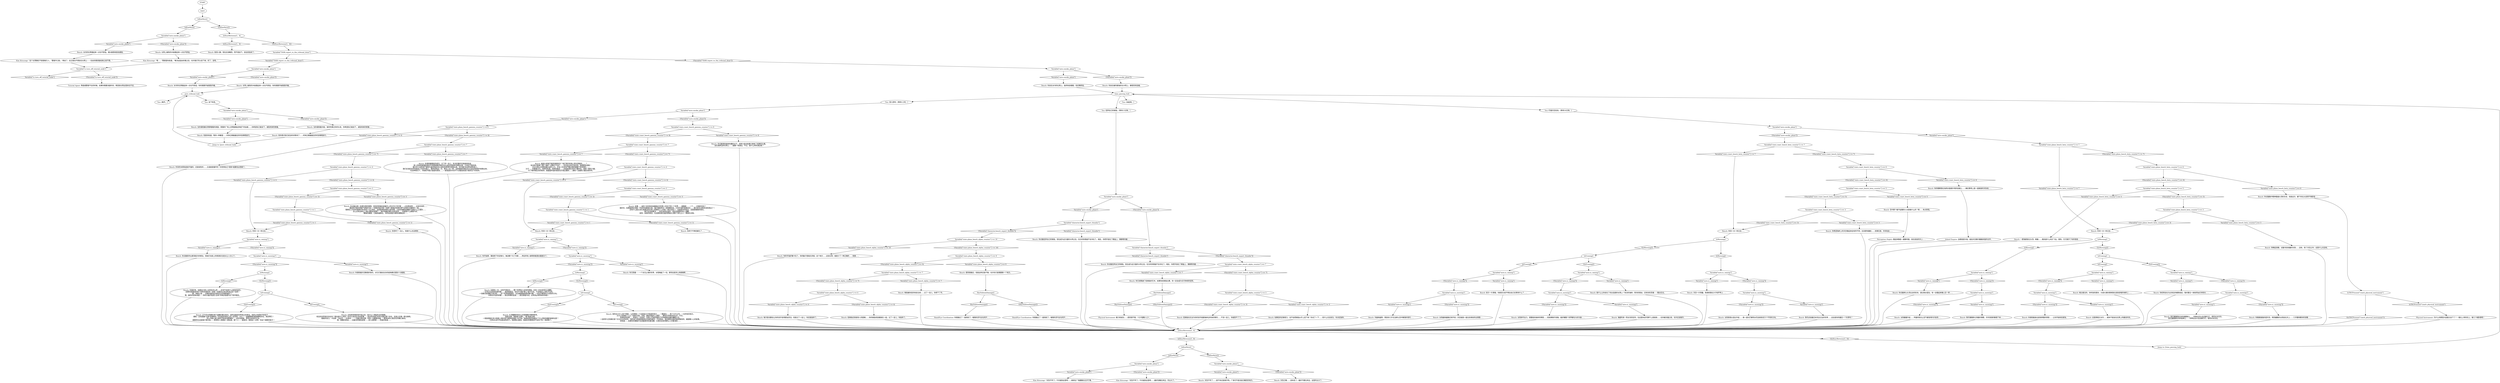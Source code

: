 # WORLD / WAITING BENCH
# a bench where you (and Kim) can sit and wait for an X amount of time so the player won't get softlocked-stuck in the game for lacking content until daychange!
# ==================================================
digraph G {
	  0 [label="START"];
	  1 [label="input"];
	  2 [label="Variable[\"stats.plaza_bench_beta_counter\"] == 3"];
	  3 [label="Variable[\"stats.plaza_bench_beta_counter\"] == 3", shape=diamond];
	  4 [label="!(Variable[\"stats.plaza_bench_beta_counter\"] == 3)", shape=diamond];
	  5 [label="Variable[\"auto.is_raining\"]"];
	  6 [label="Variable[\"auto.is_raining\"]", shape=diamond];
	  7 [label="!(Variable[\"auto.is_raining\"])", shape=diamond];
	  8 [label="Bench: 时间一分一秒过去……"];
	  9 [label="Bench: 你经常会在乌云背后的细雨线后，隐约瞥见一抹依然灿烂的阳光……"];
	  10 [label="Bench: 前方一片黑暗。你甚至已经不明白自己在等待什么了……"];
	  11 [label="Variable[\"auto.smoke_plaza\"]"];
	  12 [label="Variable[\"auto.smoke_plaza\"]", shape=diamond];
	  13 [label="!(Variable[\"auto.smoke_plaza\"])", shape=diamond];
	  14 [label="Variable[\"auto.smoke_plaza\"]"];
	  15 [label="Variable[\"auto.smoke_plaza\"]", shape=diamond];
	  16 [label="!(Variable[\"auto.smoke_plaza\"])", shape=diamond];
	  17 [label="Jump to: [time_passing_hub]"];
	  18 [label="Bench: 你试着想些新鲜有趣的点子，但努力尝试结果只换来了轻微的头痛。\n坐在海岸边的长凳上……就像一场演出。不过，是什么样的演出呢？"];
	  19 [label="Variable[\"auto.is_raining\"]"];
	  20 [label="Variable[\"auto.is_raining\"]", shape=diamond];
	  21 [label="!(Variable[\"auto.is_raining\"])", shape=diamond];
	  22 [label="Variable[\"stats.coast_bench_alpha_counter\"] == 7"];
	  23 [label="Variable[\"stats.coast_bench_alpha_counter\"] == 7", shape=diamond];
	  24 [label="!(Variable[\"stats.coast_bench_alpha_counter\"] == 7)", shape=diamond];
	  25 [label="Bench: 冰冷的石凳看起来一点也不舒适。烟头散落地到处都是。"];
	  26 [label="Variable[\"stats.plaza_bench_gamma_counter\"] >= 8"];
	  27 [label="Variable[\"stats.plaza_bench_gamma_counter\"] >= 8", shape=diamond];
	  28 [label="!(Variable[\"stats.plaza_bench_gamma_counter\"] >= 8)", shape=diamond];
	  29 [label="Bench: 这里黑暗又冰冷……根本不是坐在石凳上的最佳时间。"];
	  30 [label="Variable[\"auto.is_raining\"]"];
	  31 [label="Variable[\"auto.is_raining\"]", shape=diamond];
	  32 [label="!(Variable[\"auto.is_raining\"])", shape=diamond];
	  33 [label="Bench: 是什么让你坐在了完全湿透的长凳上？荒凉的海岸，阴冷的雨丝，还有你的灵魂——黯淡无光。"];
	  34 [label="Variable[\"auto.smoke_plaza\"]"];
	  35 [label="Variable[\"auto.smoke_plaza\"]", shape=diamond];
	  36 [label="!(Variable[\"auto.smoke_plaza\"])", shape=diamond];
	  37 [label="Bench: 太阳渐渐落到地平线之后，却只让人想起失去的痛楚。\n死后的世界真实存在吗？那会是什么样的？你可以亲自去寻找答案……而且你本就已经多次接近那个存在。还是让往事一笔勾销吧。\n看看你自己，卡拉斯・马佐夫。一定是你……一切都合情合理。所有一切都能说通。一颗革命的心脏还在你胸口跳动。\n嗯，甜蜜的焦油……沿着你的喉咙滚落……深入到肺里……完美的味道……"];
	  38 [label="Variable[\"stats.coast_bench_gamma_counter\"] == 7"];
	  39 [label="Variable[\"stats.coast_bench_gamma_counter\"] == 7", shape=diamond];
	  40 [label="!(Variable[\"stats.coast_bench_gamma_counter\"] == 7)", shape=diamond];
	  41 [label="Bench: 你试着捻弄自己的拇指，但在成为这方面的大师之后，往日的热情就不复存在了。相反，你把手放在了膝盖上，静静等待着……"];
	  42 [label="Variable[\"TASK.report_to_the_tribunal_done\"]"];
	  43 [label="Variable[\"TASK.report_to_the_tribunal_done\"]", shape=diamond];
	  44 [label="!(Variable[\"TASK.report_to_the_tribunal_done\"])", shape=diamond];
	  45 [label="Variable[\"stats.coast_bench_beta_counter\"] == 3"];
	  46 [label="Variable[\"stats.coast_bench_beta_counter\"] == 3", shape=diamond];
	  47 [label="!(Variable[\"stats.coast_bench_beta_counter\"] == 3)", shape=diamond];
	  48 [label="Variable[\"character.bench_expert_thumbs\"]"];
	  49 [label="Variable[\"character.bench_expert_thumbs\"]", shape=diamond];
	  50 [label="!(Variable[\"character.bench_expert_thumbs\"])", shape=diamond];
	  51 [label="Bench: 天色不早了……差不多还是离开吧。广场可不是流浪汉睡觉的地方。"];
	  52 [label="Bench: 头顶耀眼的阳光让你很难集中精神思考。\n我是法律。我就是*法律*。*我*就是法律。\n一首旋律能在多大程度上填补爱凡客那咄咄逼人的节拍？难道他真的捣鼓出了什么特别有趣的新鲜玩意？\n一定有办法打开这扇该死的门。简直难以置信。难道还有警察进不去的门吗！真是够了。"];
	  53 [label="Bench: 你凝视着眼前的虚无，过了好一会儿，你决定最好还是继续前进。\n感人的财政紧缩和放松市场管制能将瑞瓦肖从战后的绝境中拯救出来。它肯定不能失败。\n强大的工会和资产国有化能将瑞瓦肖从战后的绝境中拯救出来。也许我们应该吃掉有钱人。\n我们应该赶走所有偷走工作的外国人，既然说到这一点，那女人也一样。这样就能将瑞瓦肖从战后的绝境中拯救出来。\n在这种情况下，节制和平衡才是基本原则……一条笔直的中间不干涉路线有助于维持当下的现状。"];
	  54 [label="Variable[\"character.bench_expert_thumbs\"]"];
	  55 [label="Variable[\"character.bench_expert_thumbs\"]", shape=diamond];
	  56 [label="!(Variable[\"character.bench_expert_thumbs\"])", shape=diamond];
	  57 [label="Hand/Eye Coordination: 你很接近了！就快到了。极限的灵巧近在咫尺……"];
	  58 [label="Bench: 夜深人静。现在应该睡觉，而不是坐下。该去找张床了。"];
	  59 [label="Bench: 时间的本质到底是平面的，还是线性的……又或者是循环的？你觉得自己*很快*就要找出答案了。"];
	  60 [label="Inland Empire: 全都是因为钱。就连天空都闪耀着财富的光环。"];
	  61 [label="You: 坐下休息。"];
	  62 [label="IsKimHere()"];
	  63 [label="IsKimHere()", shape=diamond];
	  64 [label="!(IsKimHere())", shape=diamond];
	  65 [label="You: 深入思考。[等待1小时。]"];
	  66 [label="IsEvening()"];
	  67 [label="IsEvening()", shape=diamond];
	  68 [label="!(IsEvening())", shape=diamond];
	  69 [label="Variable[\"stats.coast_bench_gamma_counter\"] == 3"];
	  70 [label="Variable[\"stats.coast_bench_gamma_counter\"] == 3", shape=diamond];
	  71 [label="!(Variable[\"stats.coast_bench_gamma_counter\"] == 3)", shape=diamond];
	  72 [label="Variable[\"auto.is_raining\"]"];
	  73 [label="Variable[\"auto.is_raining\"]", shape=diamond];
	  74 [label="!(Variable[\"auto.is_raining\"])", shape=diamond];
	  75 [label="Variable[\"auto.is_raining\"]"];
	  76 [label="Variable[\"auto.is_raining\"]", shape=diamond];
	  77 [label="!(Variable[\"auto.is_raining\"])", shape=diamond];
	  78 [label="Bench: 正午的太阳朝你洒下温暖的春日阳光。虽然没能给你带来太多想法，但却让你感到平和安宁……\n硬核！还有超越*亢奋*的限制吗？你还能变得多么的人世罕有，伙计？！超越障碍的极端硬核存在，狗杂种们！\n怎么可能让爱凡客的节拍变得更硬核？！肯定有更新、更有实验性的方法。\n麻醉药在这座镇子里泛滥……真得有人清理这一团乱麻。那个人——就是你。相信这一点吧，你这个麻醉药疯子！"];
	  79 [label="Bench: 你试着去想一些更实质的事情，但你的思绪总是被手上的文书工作打断……之后再说吧……总有时间的……\n要是有可能将明星气质提升到一个崭新的层次呢？将那个表情还有那份神气活现的文雅再升一级……\n警察在工作的时候稍作休息是十分正常的。这样能帮助预防过度劳累，以防你需要追捕骗子或者什么之类的……\n怎么还有这种让人难以置信的智障？！每件事最后都以失败告终……你就是什么都做不好。\n撕裂的痛楚。它越来越靠近。你的血液因为期待沸腾起来……"];
	  80 [label="Bench: 但是你知道，等待一种奢望……时钟正朝着最后的时刻嘀嗒前行。"];
	  81 [label="Bench: 你的手指好像卡住了。你的脑子里毫无灵感。这个地方……这张长凳，就是少了一种正确的……氛围……"];
	  82 [label="Variable[\"auto.smoke_plaza\"]"];
	  83 [label="Variable[\"auto.smoke_plaza\"]", shape=diamond];
	  84 [label="!(Variable[\"auto.smoke_plaza\"])", shape=diamond];
	  85 [label="Bench: 捻拇指还真是惊人的困难……你的拇指老是缠绕在一起。过了一会儿，你放弃了。"];
	  86 [label="IsEvening()"];
	  87 [label="IsEvening()", shape=diamond];
	  88 [label="!(IsEvening())", shape=diamond];
	  89 [label="Bench: 你沉思着——一个永无止境的冬季，冰雪掩盖了一切。那将会是多么地艰难啊……"];
	  90 [label="Bench: 你思考了一会儿，但是什么也没想到……"];
	  91 [label="HasVolitionDamage()"];
	  92 [label="HasVolitionDamage()", shape=diamond];
	  93 [label="!(HasVolitionDamage())", shape=diamond];
	  94 [label="Bench: 冰冷的石凳看起来一点也不舒适。你的肩膀开始隐隐作痛。"];
	  95 [label="Bench: 你眯起双眼，试着寻找有趣的东西……没有，除了天空之外，这里什么也没有。"];
	  96 [label="Variable[\"stats.coast_bench_beta_counter\"] == 5"];
	  97 [label="Variable[\"stats.coast_bench_beta_counter\"] == 5", shape=diamond];
	  98 [label="!(Variable[\"stats.coast_bench_beta_counter\"] == 5)", shape=diamond];
	  99 [label="Variable[\"stats.coast_bench_gamma_counter\"] >= 8"];
	  100 [label="Variable[\"stats.coast_bench_gamma_counter\"] >= 8", shape=diamond];
	  101 [label="!(Variable[\"stats.coast_bench_gamma_counter\"] >= 8)", shape=diamond];
	  102 [label="Bench: 捻拇指也无法为你的双手抵御海岸边吹来的寒风……不消一会儿，你就受不了了。"];
	  103 [label="Bench: 相比看见的，你听到的更多，大滴大滴的雨降落在逐渐变暗的地砖上……"];
	  104 [label="Bench: 你勉勉强强仰望天空，明亮耀眼的太阳挂在天上……几乎要刺瞎你的双眼……"];
	  105 [label="IsEvening()"];
	  106 [label="IsEvening()", shape=diamond];
	  107 [label="!(IsEvening())", shape=diamond];
	  108 [label="Bench: 你凝视着天空飘落的雪花，对它们错综复杂的结构模式感到十分疑惑。"];
	  109 [label="Bench: 你坐在冰冷的石凳上。虽然有些粗糙，但还算舒适。"];
	  110 [label="Variable[\"auto.smoke_plaza\"]"];
	  111 [label="Variable[\"auto.smoke_plaza\"]", shape=diamond];
	  112 [label="!(Variable[\"auto.smoke_plaza\"])", shape=diamond];
	  113 [label="Variable[\"stats.plaza_bench_beta_counter\"] == 5"];
	  114 [label="Variable[\"stats.plaza_bench_beta_counter\"] == 5", shape=diamond];
	  115 [label="!(Variable[\"stats.plaza_bench_beta_counter\"] == 5)", shape=diamond];
	  116 [label="Bench: 你已经精通了捻拇指的艺术。如果有捻拇指比赛，你一定会成为无可争辩的冠军。"];
	  117 [label="Bench: 雪花述说着还未完全过去的冬季……这会是你的最后一个冬季吗？"];
	  118 [label="Bench: 海面吹来一阵冰冷的狂风，在这里休息可算不上是愉快……在你被冻僵之前，也许应该离开。"];
	  119 [label="IsKimHere()"];
	  120 [label="IsKimHere()", shape=diamond];
	  121 [label="!(IsKimHere())", shape=diamond];
	  122 [label="Kim Kitsuragi: “天色不早了。今天就到这里吧……继续在广场磨蹭也无济于事。”"];
	  123 [label="Jump to: [post_tribunal_hub]"];
	  124 [label="Bench: 感觉很接近，但是这样还是不够。也许你只是需要换一个地方。"];
	  125 [label="Kim Kitsuragi: “这个长凳确实不是很吸引人，”警督开口到。“再说了，反正我也不想坐在长凳上——在凶杀案调查结束之前不想。”"];
	  126 [label="Bench: 太阳越来越接近地平线；天空就是一副五彩缤纷的全景图……"];
	  127 [label="Kim Kitsuragi: “天色不早了。今天就到这里吧……最好别睡在岸边，风太大了。”"];
	  128 [label="IsEvening()"];
	  129 [label="IsEvening()", shape=diamond];
	  130 [label="!(IsEvening())", shape=diamond];
	  131 [label="Variable[\"stats.plaza_bench_beta_counter\"] == 6"];
	  132 [label="Variable[\"stats.plaza_bench_beta_counter\"] == 6", shape=diamond];
	  133 [label="!(Variable[\"stats.plaza_bench_beta_counter\"] == 6)", shape=diamond];
	  134 [label="Bench: 长凳上破败的木板看起来一点也不舒适。"];
	  135 [label="Bench: 你坐在被风腐蚀的长木凳上，脚感觉有些痛。"];
	  136 [label="IsHourBetween(1, 6)"];
	  137 [label="IsHourBetween(1, 6)", shape=diamond];
	  138 [label="!(IsHourBetween(1, 6))", shape=diamond];
	  139 [label="Variable[\"auto.smoke_plaza\"]"];
	  140 [label="Variable[\"auto.smoke_plaza\"]", shape=diamond];
	  141 [label="!(Variable[\"auto.smoke_plaza\"])", shape=diamond];
	  142 [label="Variable[\"stats.coast_bench_gamma_counter\"] >= 4"];
	  143 [label="Variable[\"stats.coast_bench_gamma_counter\"] >= 4", shape=diamond];
	  144 [label="!(Variable[\"stats.coast_bench_gamma_counter\"] >= 4)", shape=diamond];
	  145 [label="Variable[\"stats.plaza_bench_gamma_counter\"] == 7"];
	  146 [label="Variable[\"stats.plaza_bench_gamma_counter\"] == 7", shape=diamond];
	  147 [label="!(Variable[\"stats.plaza_bench_gamma_counter\"] == 7)", shape=diamond];
	  148 [label="Bench: 你很好奇，如果自己登上太阳会怎么样……应该不会是什么愉快的经历。\n如果你是激进的地下同性恋组织的一员呢？你甚至从来没考虑过这个选项！\n嗯，种族之谜……如果你能回应测颅先生的挑衅就好了。\n啊，蜂鸣声逐渐消逝……你的大脑开始深入思考*多喝点甜酒*这个哲学理念。"];
	  149 [label="Bench: 当你凝视着石凳那粗糙的表面，周围的广场上还残留着战争留下的血痕……你希望自己能坐下，减轻肉体的疼痛。"];
	  150 [label="IsHourBetween(1,  6)"];
	  151 [label="IsHourBetween(1,  6)", shape=diamond];
	  152 [label="!(IsHourBetween(1,  6))", shape=diamond];
	  153 [label="Bench: 一群海鸥掠过头顶，朝着……鬼知道什么地方飞去。很快，它们离开了你的视线……"];
	  154 [label="Bench: 你试着集中精神看着头顶的天空，但是这次，脚下的石头变得不再舒适……"];
	  155 [label="Variable[\"stats.plaza_bench_beta_counter\"] >= 7"];
	  156 [label="Variable[\"stats.plaza_bench_beta_counter\"] >= 7", shape=diamond];
	  157 [label="!(Variable[\"stats.plaza_bench_beta_counter\"] >= 7)", shape=diamond];
	  158 [label="Bench: 你希望海岸上的天空看起来会有所不同，应该更有趣些……但事实是，并非如此……"];
	  159 [label="Variable[\"stats.plaza_bench_alpha_counter\"] >= 4"];
	  160 [label="Variable[\"stats.plaza_bench_alpha_counter\"] >= 4", shape=diamond];
	  161 [label="!(Variable[\"stats.plaza_bench_alpha_counter\"] >= 4)", shape=diamond];
	  162 [label="Variable[\"stats.coast_bench_alpha_counter\"] >= 3"];
	  163 [label="Variable[\"stats.coast_bench_alpha_counter\"] >= 3", shape=diamond];
	  164 [label="!(Variable[\"stats.coast_bench_alpha_counter\"] >= 3)", shape=diamond];
	  165 [label="Bench: 你试着辨认头顶云朵的形状。透过雨水望去，有一朵看起来像土豆一样……"];
	  166 [label="Bench: 太阳渐渐从浪尖升起……每一道光芒都将水花反射到百万个不同的方向。"];
	  167 [label="Bench: 时间一分一秒过去……"];
	  168 [label="Bench: 夜色在沙子上投下阴影，让你想到一个全部由沙子构成的地方……一眼望去——除了沙子之外，一无所有的地方。\n沙子让你想到了尘土飞扬的平原。天啦，要是你能向上漫游……野性在呼唤你的名字，牛仔。\n你想到你的枪……希望它一切安好。你真心开始后悔自己对待随身武器的糟糕方式。\n一击即溃·迈克确实是个无与伦比的冠军，他的体力和精神是绝对完美的典范，不仅如此，他还拥有你能所能想象到的、最鼓舞人心的故事。\n你知道……如果你的静脉中流淌着更多吡嚯浣酮，日落也会变得更让人印象深刻……"];
	  169 [label="Bench: 长凳上破败的木板看起来一点也不舒适。你的肩膀开始隐隐作痛。"];
	  170 [label="Bench: 但你意识到已经没时间等待了……时钟正朝着最后的时刻嘀嗒前行。"];
	  171 [label="Bench: 你试着捻弄自己的拇指，但在成为这方面的大师之后，往日的热情就不复存在了。相反，你把手放在了膝盖上，静静等待着……"];
	  172 [label="Variable[\"stats.plaza_bench_alpha_counter\"] == 9"];
	  173 [label="Variable[\"stats.plaza_bench_alpha_counter\"] == 9", shape=diamond];
	  174 [label="!(Variable[\"stats.plaza_bench_alpha_counter\"] == 9)", shape=diamond];
	  175 [label="Bench: 空中那个极不起眼的小点是做什么的？嗯……有点奇怪。"];
	  176 [label="Variable[\"stats.coast_bench_beta_counter\"] >= 7"];
	  177 [label="Variable[\"stats.coast_bench_beta_counter\"] >= 7", shape=diamond];
	  178 [label="!(Variable[\"stats.coast_bench_beta_counter\"] >= 7)", shape=diamond];
	  179 [label="IsMorning()"];
	  180 [label="IsMorning()", shape=diamond];
	  181 [label="!(IsMorning())", shape=diamond];
	  182 [label="Bench: 拇指被你捻的有些生疼……过了一会儿，你停下了手。"];
	  183 [label="Bench: 雪花慢慢穿过清晨的薄雾，洋洋洒洒的飘落下来……"];
	  184 [label="Variable[\"auto.is_snowing\"]"];
	  185 [label="Variable[\"auto.is_snowing\"]", shape=diamond];
	  186 [label="!(Variable[\"auto.is_snowing\"])", shape=diamond];
	  187 [label="Bench: 天色已晚……该休息了。最好不要在岸边，这里风太大了。"];
	  188 [label="Variable[\"auto.is_raining\"]"];
	  189 [label="Variable[\"auto.is_raining\"]", shape=diamond];
	  190 [label="!(Variable[\"auto.is_raining\"])", shape=diamond];
	  191 [label="Variable[\"stats.plaza_bench_gamma_counter\"] == 3"];
	  192 [label="Variable[\"stats.plaza_bench_gamma_counter\"] == 3", shape=diamond];
	  193 [label="!(Variable[\"stats.plaza_bench_gamma_counter\"] == 3)", shape=diamond];
	  194 [label="Physical Instrument: 为什么你那团大屁股又坐下了？！看在上帝的份上，做几个俯卧撑吧！"];
	  195 [label="Kim Kitsuragi: “嗯……”警督望向街道。“解决这起凶杀案之后，也许我们可以坐下来。好了，走吧。”"];
	  196 [label="Tutorial Agent: 等曷城警督不在的时候，如果你需要消遣时间，再回到长凳这里来也不迟。"];
	  198 [label="Bench: 如果捻的足够用力，会不会把拇指从手上捻下来？你试了一下……但什么也没发生。你决定放弃。"];
	  199 [label="Bench: 天越来越黑，黑到你几乎无法辨认空中飘落的雪花……"];
	  200 [label="Variable[\"auto.is_snowing\"]"];
	  201 [label="Variable[\"auto.is_snowing\"]", shape=diamond];
	  202 [label="!(Variable[\"auto.is_snowing\"])", shape=diamond];
	  203 [label="Variable[\"auto.smoke_plaza\"]"];
	  204 [label="Variable[\"auto.smoke_plaza\"]", shape=diamond];
	  205 [label="!(Variable[\"auto.smoke_plaza\"])", shape=diamond];
	  206 [label="Bench: 你试着探寻出更深层次的想法，但拍打在脸上的雨滴实在是太让人分心了。"];
	  207 [label="Perception (Sight): 看起来像是一艘静风舰，挂在高高的天上……"];
	  208 [label="post_tribunal_hub"];
	  209 [label="You: [离开。]"];
	  210 [label="Variable[\"auto.smoke_plaza\"]"];
	  211 [label="Variable[\"auto.smoke_plaza\"]", shape=diamond];
	  212 [label="!(Variable[\"auto.smoke_plaza\"])", shape=diamond];
	  213 [label="Variable[\"auto.smoke_plaza\"]"];
	  214 [label="Variable[\"auto.smoke_plaza\"]", shape=diamond];
	  215 [label="!(Variable[\"auto.smoke_plaza\"])", shape=diamond];
	  216 [label="Variable[\"stats.plaza_bench_alpha_counter\"] >= 7"];
	  217 [label="Variable[\"stats.plaza_bench_alpha_counter\"] >= 7", shape=diamond];
	  218 [label="!(Variable[\"stats.plaza_bench_alpha_counter\"] >= 7)", shape=diamond];
	  219 [label="Variable[\"auto.is_snowing\"]"];
	  220 [label="Variable[\"auto.is_snowing\"]", shape=diamond];
	  221 [label="!(Variable[\"auto.is_snowing\"])", shape=diamond];
	  222 [label="Variable[\"auto.is_snowing\"]"];
	  223 [label="Variable[\"auto.is_snowing\"]", shape=diamond];
	  224 [label="!(Variable[\"auto.is_snowing\"])", shape=diamond];
	  225 [label="Variable[\"stats.coast_bench_beta_counter\"] == 6"];
	  226 [label="Variable[\"stats.coast_bench_beta_counter\"] == 6", shape=diamond];
	  227 [label="!(Variable[\"stats.coast_bench_beta_counter\"] == 6)", shape=diamond];
	  228 [label="Variable[\"tc.turn_off_tutorial_node\"]"];
	  229 [label="Variable[\"tc.turn_off_tutorial_node\"]", shape=diamond];
	  230 [label="!(Variable[\"tc.turn_off_tutorial_node\"])", shape=diamond];
	  231 [label="time_passing_hub"];
	  232 [label="Variable[\"stats.coast_bench_gamma_counter\"] >= 1"];
	  233 [label="Variable[\"stats.coast_bench_gamma_counter\"] >= 1", shape=diamond];
	  234 [label="!(Variable[\"stats.coast_bench_gamma_counter\"] >= 1)", shape=diamond];
	  235 [label="Bench: 太阳拼尽全力，想要抵挡海岸的寒意……但效果微乎其微。就好像整个世界都在与你为敌……"];
	  236 [label="IsTHCPresent(\"coach_physical_instrument\")"];
	  237 [label="IsTHCPresent(\"coach_physical_instrument\")", shape=diamond];
	  238 [label="!(IsTHCPresent(\"coach_physical_instrument\"))", shape=diamond];
	  239 [label="You: 捻弄自己的拇指。[等待15分钟。]"];
	  240 [label="Variable[\"auto.is_snowing\"]"];
	  241 [label="Variable[\"auto.is_snowing\"]", shape=diamond];
	  242 [label="!(Variable[\"auto.is_snowing\"])", shape=diamond];
	  243 [label="Variable[\"stats.plaza_bench_gamma_counter\"] >= 1"];
	  244 [label="Variable[\"stats.plaza_bench_gamma_counter\"] >= 1", shape=diamond];
	  245 [label="!(Variable[\"stats.plaza_bench_gamma_counter\"] >= 1)", shape=diamond];
	  246 [label="Variable[\"stats.plaza_bench_gamma_counter\"] >= 4"];
	  247 [label="Variable[\"stats.plaza_bench_gamma_counter\"] >= 4", shape=diamond];
	  248 [label="!(Variable[\"stats.plaza_bench_gamma_counter\"] >= 4)", shape=diamond];
	  249 [label="Variable[\"auto.is_snowing\"]"];
	  250 [label="Variable[\"auto.is_snowing\"]", shape=diamond];
	  251 [label="!(Variable[\"auto.is_snowing\"])", shape=diamond];
	  252 [label="Bench: 时间一分一秒过去……"];
	  253 [label="Bench: 当你凝视着木板，海风吹拂过你的头发，你希望自己能坐下，减轻肉体的疼痛……"];
	  254 [label="Variable[\"stats.plaza_bench_alpha_counter\"] >= 10"];
	  255 [label="Variable[\"stats.plaza_bench_alpha_counter\"] >= 10", shape=diamond];
	  256 [label="!(Variable[\"stats.plaza_bench_alpha_counter\"] >= 10)", shape=diamond];
	  257 [label="Bench: 每次尝试都会让你的双手变得更加灵活。但是过了一会儿，你还是放弃了。"];
	  258 [label="Bench: 雪花慢慢落在你的络腮胡上……你伸出舌头去迎接它们，感觉冰冰凉凉。\n雪花慢慢落在你的脸颊上……你伸出舌头去迎接它们，感觉冰冰凉凉。"];
	  259 [label="Variable[\"auto.is_snowing\"]"];
	  260 [label="Variable[\"auto.is_snowing\"]", shape=diamond];
	  261 [label="!(Variable[\"auto.is_snowing\"])", shape=diamond];
	  262 [label="Variable[\"auto.is_snowing\"]"];
	  263 [label="Variable[\"auto.is_snowing\"]", shape=diamond];
	  264 [label="!(Variable[\"auto.is_snowing\"])", shape=diamond];
	  265 [label="Hand/Eye Coordination: 你很接近了！就快到了。极限的灵巧近在咫尺……"];
	  266 [label="HasVolitionDamage()"];
	  267 [label="HasVolitionDamage()", shape=diamond];
	  268 [label="!(HasVolitionDamage())", shape=diamond];
	  269 [label="Bench: 如果……迪克·马伦和来自赫姆达尔的男人存在于同一个世界……就像是……一个……交错的空间？\n我的天，如果能把纪尧姆・列米利翁邀请过来，我们就能举办一场规模空前、兴风作浪的海滩派对……我已经无法用言语来表达了！\n还有什么能比坐在海滩边的长凳上更激动人心的呢？绝对没有了，这就是你的结论。这就是极致的快乐。\n案子还没有解决……你应该现在放弃，然后向城里所有人道歉。\n来吧，亲爱的夜空，在这群软弱无能的野兽头顶降下净化之火！黄昏在召唤。"];
	  270 [label="Bench: 时间一分一秒过去……"];
	  271 [label="Bench: 你凝视着身边逐渐厚重的阴影……让你开始有些紧张。"];
	  272 [label="Variable[\"auto.is_raining\"]"];
	  273 [label="Variable[\"auto.is_raining\"]", shape=diamond];
	  274 [label="!(Variable[\"auto.is_raining\"])", shape=diamond];
	  275 [label="IsMorning()"];
	  276 [label="IsMorning()", shape=diamond];
	  277 [label="!(IsMorning())", shape=diamond];
	  278 [label="IsMorning()"];
	  279 [label="IsMorning()", shape=diamond];
	  280 [label="!(IsMorning())", shape=diamond];
	  281 [label="Bench: 如果有一天，太阳不再发光……整个世界陷入永恒的黑暗。未来一定会变得无比糟糕。\n一定有办法找到回家的路……感觉很遥远，但也不可能*那么*遥不可及。不会就这么消失不见的。\n一切都交给掷骰子来决定……这个世界摇摇欲坠，在边缘勉强地保持着平衡。一切似乎都倾向于失败的方向。\n你想念牙齿的研磨……想念奔搏的血液……想念那股冲动，还有思必得带来的快感！"];
	  282 [label="IsMorning()"];
	  283 [label="IsMorning()", shape=diamond];
	  284 [label="!(IsMorning())", shape=diamond];
	  285 [label="Bench: 难道大家就不能和谐相处吗？他们真的有放心思在里面吗……？\n有没有可能拿下整个海岸？这整片不动产……完全处在未开发状态。想想那些游客！\n点点沙粒让你想到被压迫的人们。许多人在资本严酷无情的践踏下受苦挣扎……\n沙子……你看看它们。同样的色调，同样的稳定……这就是瑞瓦肖的力量所在。团结一致的力量。\n为了维持瑞瓦肖的秩序，联盟国牢固的管控也许是必要的……拥有一支缓和力量总是好的。"];
	  286 [label="Bench: 你终于不再挖鼻孔了……"];
	  287 [label="Physical Instrument: 毅力和成功……感觉很不错。十分*鼓舞人心*。"];
	  288 [label="You: 盯着天空发呆。[等待30分钟。]"];
	  289 [label="You: [站起来。]"];
	  290 [label="Bench: 你的眼睛落在海湾对面德尔塔的高楼上……确实算得上是一道美丽的天际线……"];
	  291 [label="Bench: 你开始想，要是雨下的足够大，淹没整个马丁内斯……然后所有人都得穿着潜水服度日了。"];
	  292 [label="Bench: 太阳缓缓升起……早晨的阳光让空气都变得闪闪发亮……"];
	  293 [label="Variable[\"auto.is_raining\"]"];
	  294 [label="Variable[\"auto.is_raining\"]", shape=diamond];
	  295 [label="!(Variable[\"auto.is_raining\"])", shape=diamond];
	  296 [label="Bench: 天空一片阴霾，雨滴倾落在沙子和芦苇上……"];
	  0 -> 1
	  1 -> 62
	  2 -> 3
	  2 -> 4
	  3 -> 95
	  4 -> 252
	  5 -> 6
	  5 -> 7
	  6 -> 165
	  7 -> 240
	  8 -> 188
	  9 -> 136
	  10 -> 136
	  11 -> 12
	  11 -> 13
	  12 -> 94
	  13 -> 169
	  14 -> 16
	  14 -> 15
	  15 -> 25
	  16 -> 134
	  17 -> 231
	  18 -> 136
	  19 -> 20
	  19 -> 21
	  20 -> 206
	  21 -> 222
	  22 -> 24
	  22 -> 23
	  23 -> 116
	  24 -> 162
	  25 -> 125
	  26 -> 27
	  26 -> 28
	  27 -> 59
	  28 -> 145
	  29 -> 136
	  30 -> 32
	  30 -> 31
	  31 -> 10
	  32 -> 200
	  33 -> 136
	  34 -> 35
	  34 -> 36
	  35 -> 51
	  36 -> 187
	  37 -> 136
	  38 -> 40
	  38 -> 39
	  39 -> 285
	  40 -> 142
	  41 -> 136
	  42 -> 43
	  42 -> 44
	  43 -> 11
	  44 -> 110
	  45 -> 46
	  45 -> 47
	  46 -> 158
	  47 -> 167
	  48 -> 49
	  48 -> 50
	  49 -> 41
	  50 -> 22
	  52 -> 136
	  53 -> 136
	  54 -> 56
	  54 -> 55
	  55 -> 171
	  56 -> 254
	  57 -> 136
	  59 -> 136
	  60 -> 136
	  61 -> 210
	  62 -> 64
	  62 -> 63
	  63 -> 14
	  64 -> 150
	  65 -> 139
	  66 -> 67
	  66 -> 68
	  67 -> 72
	  68 -> 293
	  69 -> 70
	  69 -> 71
	  70 -> 269
	  71 -> 232
	  72 -> 73
	  72 -> 74
	  73 -> 103
	  74 -> 249
	  75 -> 76
	  75 -> 77
	  76 -> 33
	  77 -> 184
	  78 -> 136
	  79 -> 136
	  80 -> 123
	  81 -> 136
	  82 -> 83
	  82 -> 84
	  83 -> 54
	  84 -> 48
	  85 -> 136
	  86 -> 88
	  86 -> 87
	  87 -> 30
	  88 -> 75
	  89 -> 136
	  90 -> 136
	  91 -> 92
	  91 -> 93
	  92 -> 287
	  93 -> 136
	  94 -> 208
	  95 -> 136
	  96 -> 97
	  96 -> 98
	  97 -> 175
	  98 -> 45
	  99 -> 100
	  99 -> 101
	  100 -> 18
	  101 -> 38
	  102 -> 136
	  103 -> 136
	  104 -> 136
	  105 -> 106
	  105 -> 107
	  106 -> 168
	  107 -> 52
	  108 -> 136
	  109 -> 231
	  110 -> 112
	  110 -> 111
	  111 -> 109
	  112 -> 135
	  113 -> 114
	  113 -> 115
	  114 -> 153
	  115 -> 2
	  116 -> 91
	  117 -> 136
	  118 -> 136
	  119 -> 120
	  119 -> 121
	  120 -> 203
	  121 -> 34
	  123 -> 208
	  124 -> 266
	  125 -> 228
	  126 -> 136
	  128 -> 129
	  128 -> 130
	  129 -> 37
	  130 -> 78
	  131 -> 132
	  131 -> 133
	  132 -> 154
	  133 -> 113
	  134 -> 195
	  135 -> 231
	  136 -> 137
	  136 -> 138
	  137 -> 119
	  138 -> 17
	  139 -> 140
	  139 -> 141
	  140 -> 26
	  141 -> 99
	  142 -> 144
	  142 -> 143
	  143 -> 8
	  144 -> 69
	  145 -> 146
	  145 -> 147
	  146 -> 53
	  147 -> 246
	  148 -> 136
	  149 -> 80
	  150 -> 152
	  150 -> 151
	  151 -> 58
	  152 -> 42
	  153 -> 136
	  154 -> 236
	  155 -> 156
	  155 -> 157
	  156 -> 252
	  157 -> 131
	  158 -> 136
	  159 -> 160
	  159 -> 161
	  160 -> 257
	  161 -> 85
	  162 -> 163
	  162 -> 164
	  163 -> 198
	  164 -> 102
	  165 -> 136
	  166 -> 136
	  167 -> 275
	  168 -> 136
	  169 -> 208
	  170 -> 123
	  171 -> 136
	  172 -> 173
	  172 -> 174
	  173 -> 124
	  174 -> 216
	  175 -> 207
	  176 -> 177
	  176 -> 178
	  177 -> 167
	  178 -> 225
	  179 -> 180
	  179 -> 181
	  180 -> 5
	  181 -> 66
	  182 -> 136
	  183 -> 136
	  184 -> 185
	  184 -> 186
	  185 -> 118
	  186 -> 235
	  188 -> 189
	  188 -> 190
	  189 -> 291
	  190 -> 219
	  191 -> 192
	  191 -> 193
	  192 -> 79
	  193 -> 243
	  194 -> 136
	  195 -> 228
	  198 -> 136
	  199 -> 136
	  200 -> 201
	  200 -> 202
	  201 -> 199
	  202 -> 126
	  203 -> 204
	  203 -> 205
	  204 -> 122
	  205 -> 127
	  206 -> 136
	  207 -> 136
	  208 -> 209
	  208 -> 61
	  210 -> 211
	  210 -> 212
	  211 -> 149
	  212 -> 253
	  213 -> 214
	  213 -> 215
	  214 -> 155
	  215 -> 176
	  216 -> 217
	  216 -> 218
	  217 -> 182
	  218 -> 159
	  219 -> 220
	  219 -> 221
	  220 -> 89
	  221 -> 278
	  222 -> 224
	  222 -> 223
	  223 -> 108
	  224 -> 282
	  225 -> 226
	  225 -> 227
	  226 -> 290
	  227 -> 96
	  228 -> 229
	  228 -> 230
	  230 -> 196
	  231 -> 288
	  231 -> 65
	  231 -> 289
	  231 -> 239
	  232 -> 233
	  232 -> 234
	  233 -> 8
	  234 -> 286
	  235 -> 136
	  236 -> 237
	  236 -> 238
	  237 -> 194
	  238 -> 136
	  239 -> 82
	  240 -> 241
	  240 -> 242
	  241 -> 183
	  242 -> 292
	  243 -> 244
	  243 -> 245
	  244 -> 270
	  245 -> 90
	  246 -> 248
	  246 -> 247
	  247 -> 270
	  248 -> 191
	  249 -> 250
	  249 -> 251
	  250 -> 29
	  251 -> 271
	  252 -> 179
	  253 -> 170
	  254 -> 256
	  254 -> 255
	  255 -> 81
	  256 -> 172
	  257 -> 136
	  258 -> 136
	  259 -> 260
	  259 -> 261
	  260 -> 258
	  261 -> 104
	  262 -> 264
	  262 -> 263
	  263 -> 117
	  264 -> 166
	  265 -> 136
	  266 -> 267
	  266 -> 268
	  267 -> 265
	  268 -> 57
	  269 -> 136
	  270 -> 19
	  271 -> 136
	  272 -> 273
	  272 -> 274
	  273 -> 296
	  274 -> 262
	  275 -> 276
	  275 -> 277
	  276 -> 272
	  277 -> 86
	  278 -> 280
	  278 -> 279
	  279 -> 281
	  280 -> 105
	  281 -> 136
	  282 -> 283
	  282 -> 284
	  283 -> 148
	  284 -> 128
	  285 -> 136
	  286 -> 136
	  287 -> 136
	  288 -> 213
	  290 -> 60
	  291 -> 136
	  292 -> 136
	  293 -> 294
	  293 -> 295
	  294 -> 9
	  295 -> 259
	  296 -> 136
}

